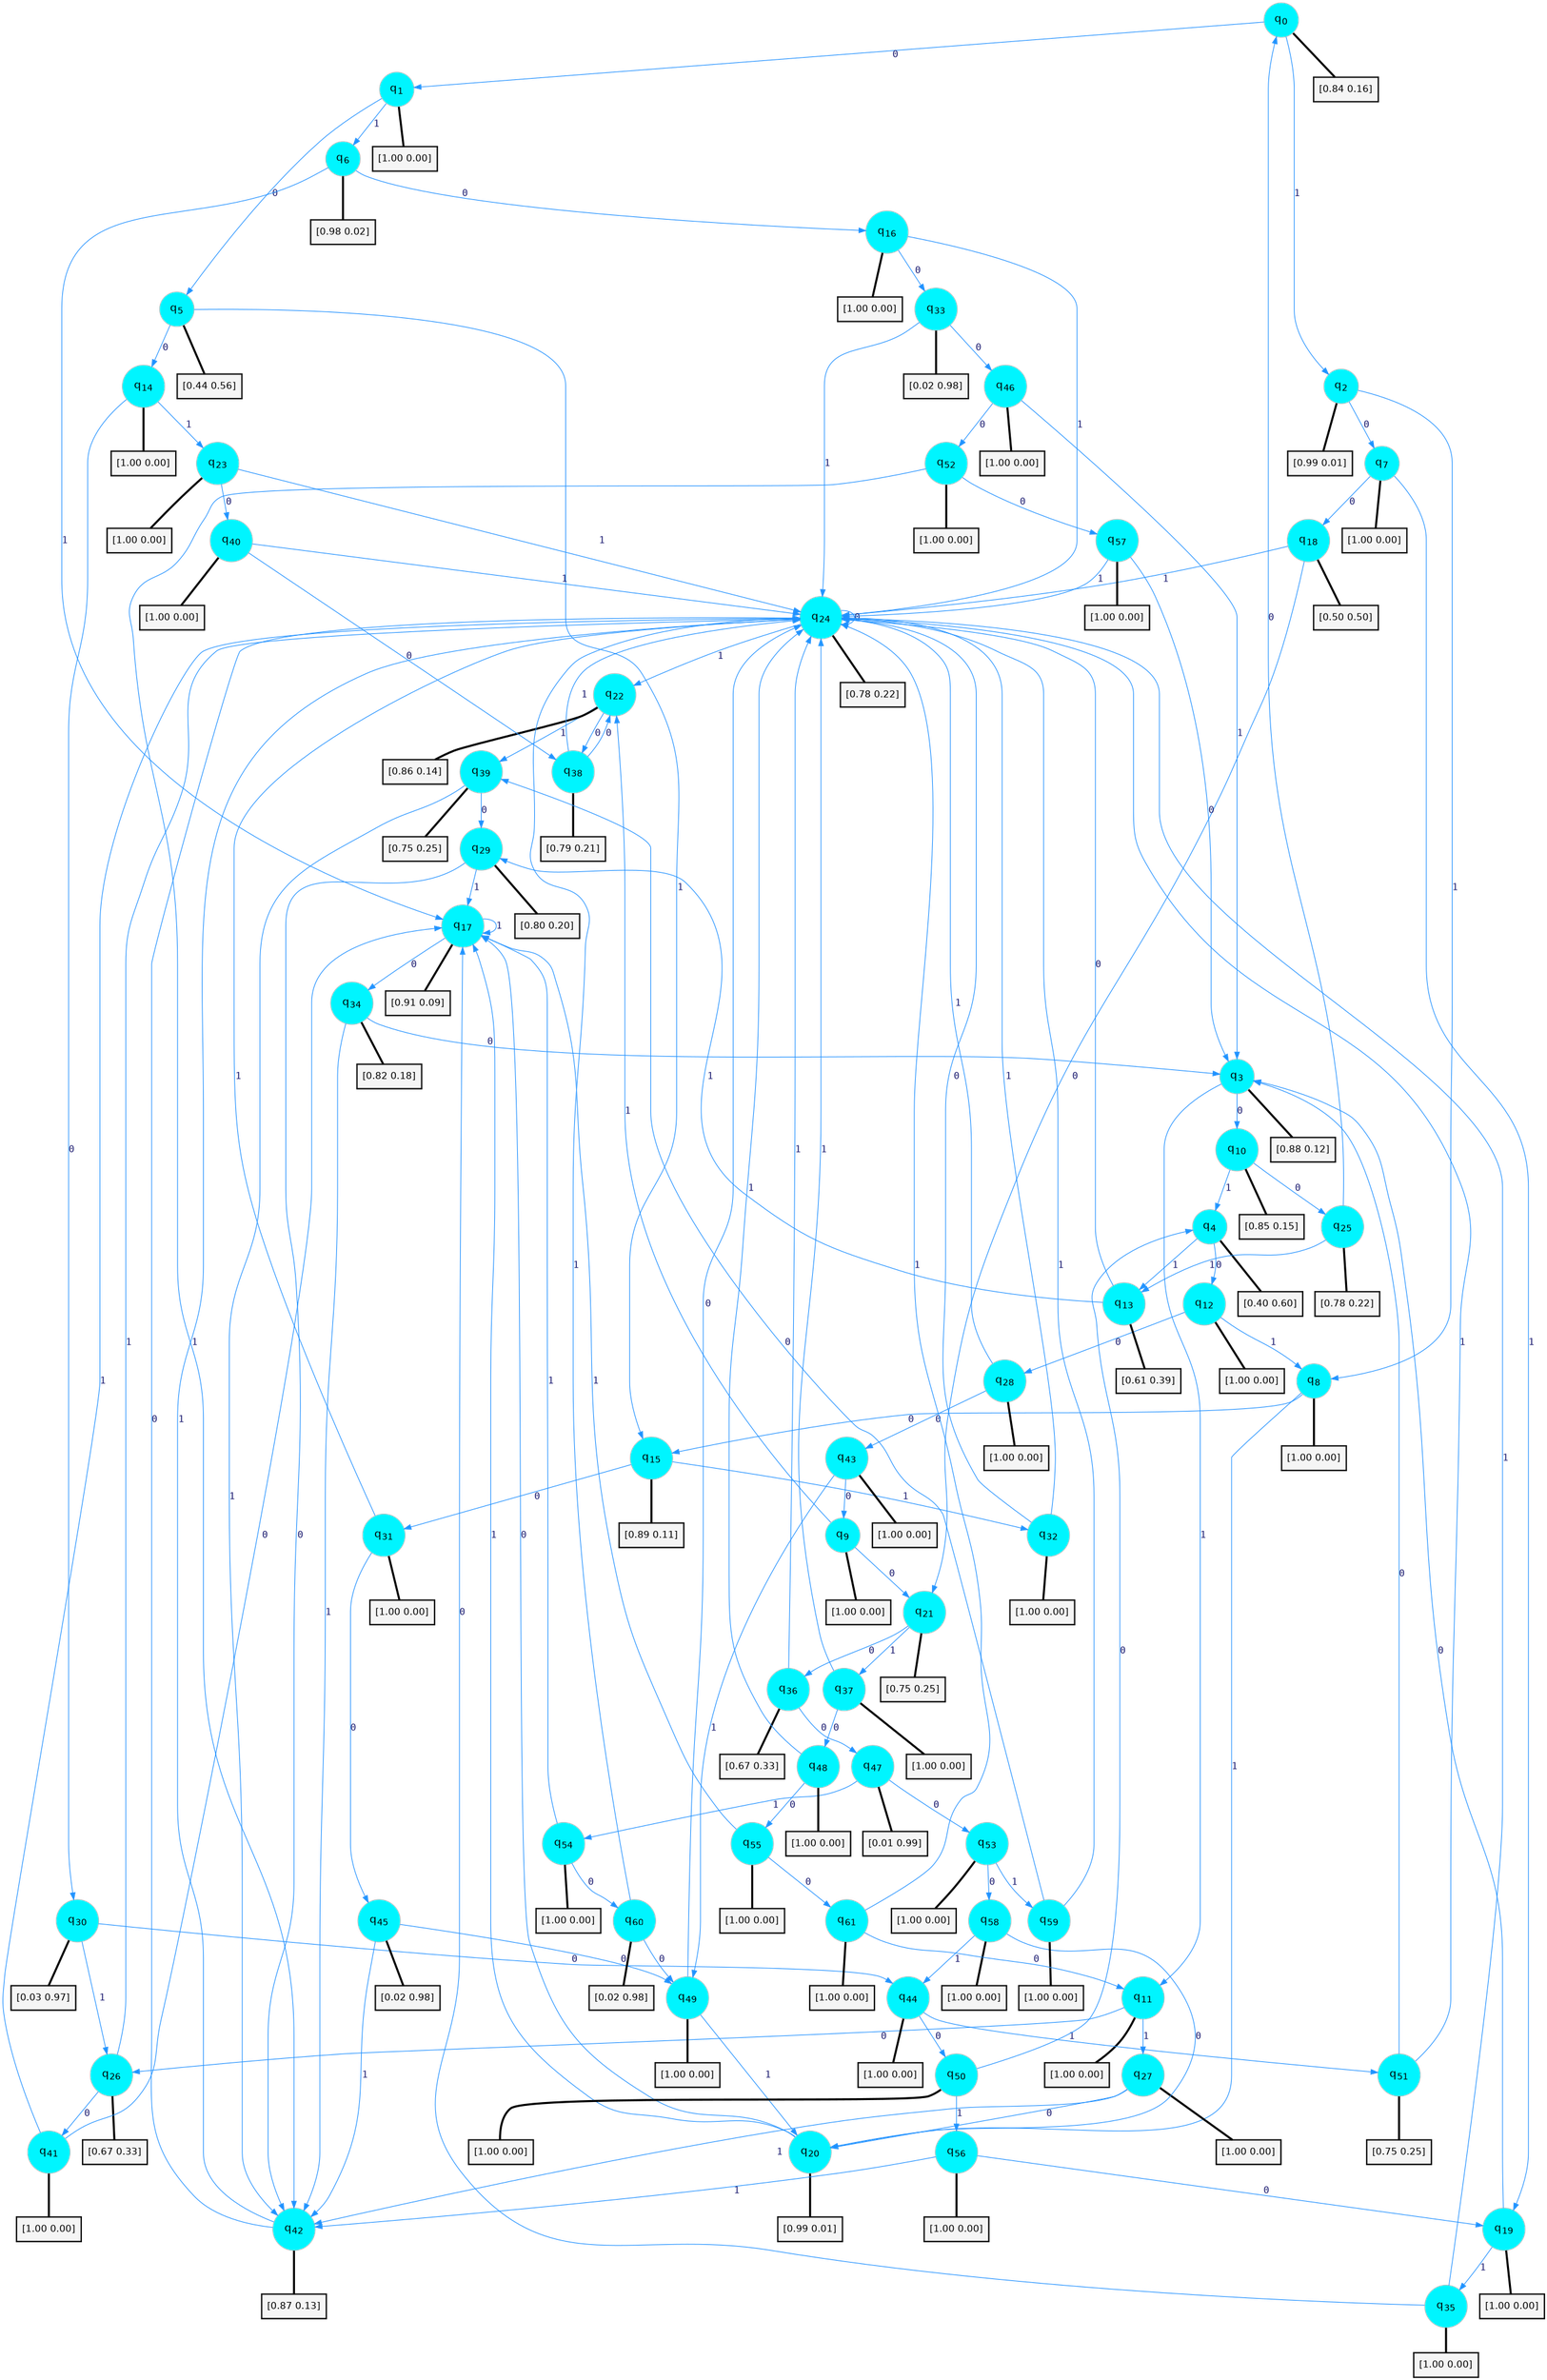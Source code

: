 digraph G {
graph [
bgcolor=transparent, dpi=300, rankdir=TD, size="40,25"];
node [
color=gray, fillcolor=turquoise1, fontcolor=black, fontname=Helvetica, fontsize=16, fontweight=bold, shape=circle, style=filled];
edge [
arrowsize=1, color=dodgerblue1, fontcolor=midnightblue, fontname=courier, fontweight=bold, penwidth=1, style=solid, weight=20];
0[label=<q<SUB>0</SUB>>];
1[label=<q<SUB>1</SUB>>];
2[label=<q<SUB>2</SUB>>];
3[label=<q<SUB>3</SUB>>];
4[label=<q<SUB>4</SUB>>];
5[label=<q<SUB>5</SUB>>];
6[label=<q<SUB>6</SUB>>];
7[label=<q<SUB>7</SUB>>];
8[label=<q<SUB>8</SUB>>];
9[label=<q<SUB>9</SUB>>];
10[label=<q<SUB>10</SUB>>];
11[label=<q<SUB>11</SUB>>];
12[label=<q<SUB>12</SUB>>];
13[label=<q<SUB>13</SUB>>];
14[label=<q<SUB>14</SUB>>];
15[label=<q<SUB>15</SUB>>];
16[label=<q<SUB>16</SUB>>];
17[label=<q<SUB>17</SUB>>];
18[label=<q<SUB>18</SUB>>];
19[label=<q<SUB>19</SUB>>];
20[label=<q<SUB>20</SUB>>];
21[label=<q<SUB>21</SUB>>];
22[label=<q<SUB>22</SUB>>];
23[label=<q<SUB>23</SUB>>];
24[label=<q<SUB>24</SUB>>];
25[label=<q<SUB>25</SUB>>];
26[label=<q<SUB>26</SUB>>];
27[label=<q<SUB>27</SUB>>];
28[label=<q<SUB>28</SUB>>];
29[label=<q<SUB>29</SUB>>];
30[label=<q<SUB>30</SUB>>];
31[label=<q<SUB>31</SUB>>];
32[label=<q<SUB>32</SUB>>];
33[label=<q<SUB>33</SUB>>];
34[label=<q<SUB>34</SUB>>];
35[label=<q<SUB>35</SUB>>];
36[label=<q<SUB>36</SUB>>];
37[label=<q<SUB>37</SUB>>];
38[label=<q<SUB>38</SUB>>];
39[label=<q<SUB>39</SUB>>];
40[label=<q<SUB>40</SUB>>];
41[label=<q<SUB>41</SUB>>];
42[label=<q<SUB>42</SUB>>];
43[label=<q<SUB>43</SUB>>];
44[label=<q<SUB>44</SUB>>];
45[label=<q<SUB>45</SUB>>];
46[label=<q<SUB>46</SUB>>];
47[label=<q<SUB>47</SUB>>];
48[label=<q<SUB>48</SUB>>];
49[label=<q<SUB>49</SUB>>];
50[label=<q<SUB>50</SUB>>];
51[label=<q<SUB>51</SUB>>];
52[label=<q<SUB>52</SUB>>];
53[label=<q<SUB>53</SUB>>];
54[label=<q<SUB>54</SUB>>];
55[label=<q<SUB>55</SUB>>];
56[label=<q<SUB>56</SUB>>];
57[label=<q<SUB>57</SUB>>];
58[label=<q<SUB>58</SUB>>];
59[label=<q<SUB>59</SUB>>];
60[label=<q<SUB>60</SUB>>];
61[label=<q<SUB>61</SUB>>];
62[label="[0.84 0.16]", shape=box,fontcolor=black, fontname=Helvetica, fontsize=14, penwidth=2, fillcolor=whitesmoke,color=black];
63[label="[1.00 0.00]", shape=box,fontcolor=black, fontname=Helvetica, fontsize=14, penwidth=2, fillcolor=whitesmoke,color=black];
64[label="[0.99 0.01]", shape=box,fontcolor=black, fontname=Helvetica, fontsize=14, penwidth=2, fillcolor=whitesmoke,color=black];
65[label="[0.88 0.12]", shape=box,fontcolor=black, fontname=Helvetica, fontsize=14, penwidth=2, fillcolor=whitesmoke,color=black];
66[label="[0.40 0.60]", shape=box,fontcolor=black, fontname=Helvetica, fontsize=14, penwidth=2, fillcolor=whitesmoke,color=black];
67[label="[0.44 0.56]", shape=box,fontcolor=black, fontname=Helvetica, fontsize=14, penwidth=2, fillcolor=whitesmoke,color=black];
68[label="[0.98 0.02]", shape=box,fontcolor=black, fontname=Helvetica, fontsize=14, penwidth=2, fillcolor=whitesmoke,color=black];
69[label="[1.00 0.00]", shape=box,fontcolor=black, fontname=Helvetica, fontsize=14, penwidth=2, fillcolor=whitesmoke,color=black];
70[label="[1.00 0.00]", shape=box,fontcolor=black, fontname=Helvetica, fontsize=14, penwidth=2, fillcolor=whitesmoke,color=black];
71[label="[1.00 0.00]", shape=box,fontcolor=black, fontname=Helvetica, fontsize=14, penwidth=2, fillcolor=whitesmoke,color=black];
72[label="[0.85 0.15]", shape=box,fontcolor=black, fontname=Helvetica, fontsize=14, penwidth=2, fillcolor=whitesmoke,color=black];
73[label="[1.00 0.00]", shape=box,fontcolor=black, fontname=Helvetica, fontsize=14, penwidth=2, fillcolor=whitesmoke,color=black];
74[label="[1.00 0.00]", shape=box,fontcolor=black, fontname=Helvetica, fontsize=14, penwidth=2, fillcolor=whitesmoke,color=black];
75[label="[0.61 0.39]", shape=box,fontcolor=black, fontname=Helvetica, fontsize=14, penwidth=2, fillcolor=whitesmoke,color=black];
76[label="[1.00 0.00]", shape=box,fontcolor=black, fontname=Helvetica, fontsize=14, penwidth=2, fillcolor=whitesmoke,color=black];
77[label="[0.89 0.11]", shape=box,fontcolor=black, fontname=Helvetica, fontsize=14, penwidth=2, fillcolor=whitesmoke,color=black];
78[label="[1.00 0.00]", shape=box,fontcolor=black, fontname=Helvetica, fontsize=14, penwidth=2, fillcolor=whitesmoke,color=black];
79[label="[0.91 0.09]", shape=box,fontcolor=black, fontname=Helvetica, fontsize=14, penwidth=2, fillcolor=whitesmoke,color=black];
80[label="[0.50 0.50]", shape=box,fontcolor=black, fontname=Helvetica, fontsize=14, penwidth=2, fillcolor=whitesmoke,color=black];
81[label="[1.00 0.00]", shape=box,fontcolor=black, fontname=Helvetica, fontsize=14, penwidth=2, fillcolor=whitesmoke,color=black];
82[label="[0.99 0.01]", shape=box,fontcolor=black, fontname=Helvetica, fontsize=14, penwidth=2, fillcolor=whitesmoke,color=black];
83[label="[0.75 0.25]", shape=box,fontcolor=black, fontname=Helvetica, fontsize=14, penwidth=2, fillcolor=whitesmoke,color=black];
84[label="[0.86 0.14]", shape=box,fontcolor=black, fontname=Helvetica, fontsize=14, penwidth=2, fillcolor=whitesmoke,color=black];
85[label="[1.00 0.00]", shape=box,fontcolor=black, fontname=Helvetica, fontsize=14, penwidth=2, fillcolor=whitesmoke,color=black];
86[label="[0.78 0.22]", shape=box,fontcolor=black, fontname=Helvetica, fontsize=14, penwidth=2, fillcolor=whitesmoke,color=black];
87[label="[0.78 0.22]", shape=box,fontcolor=black, fontname=Helvetica, fontsize=14, penwidth=2, fillcolor=whitesmoke,color=black];
88[label="[0.67 0.33]", shape=box,fontcolor=black, fontname=Helvetica, fontsize=14, penwidth=2, fillcolor=whitesmoke,color=black];
89[label="[1.00 0.00]", shape=box,fontcolor=black, fontname=Helvetica, fontsize=14, penwidth=2, fillcolor=whitesmoke,color=black];
90[label="[1.00 0.00]", shape=box,fontcolor=black, fontname=Helvetica, fontsize=14, penwidth=2, fillcolor=whitesmoke,color=black];
91[label="[0.80 0.20]", shape=box,fontcolor=black, fontname=Helvetica, fontsize=14, penwidth=2, fillcolor=whitesmoke,color=black];
92[label="[0.03 0.97]", shape=box,fontcolor=black, fontname=Helvetica, fontsize=14, penwidth=2, fillcolor=whitesmoke,color=black];
93[label="[1.00 0.00]", shape=box,fontcolor=black, fontname=Helvetica, fontsize=14, penwidth=2, fillcolor=whitesmoke,color=black];
94[label="[1.00 0.00]", shape=box,fontcolor=black, fontname=Helvetica, fontsize=14, penwidth=2, fillcolor=whitesmoke,color=black];
95[label="[0.02 0.98]", shape=box,fontcolor=black, fontname=Helvetica, fontsize=14, penwidth=2, fillcolor=whitesmoke,color=black];
96[label="[0.82 0.18]", shape=box,fontcolor=black, fontname=Helvetica, fontsize=14, penwidth=2, fillcolor=whitesmoke,color=black];
97[label="[1.00 0.00]", shape=box,fontcolor=black, fontname=Helvetica, fontsize=14, penwidth=2, fillcolor=whitesmoke,color=black];
98[label="[0.67 0.33]", shape=box,fontcolor=black, fontname=Helvetica, fontsize=14, penwidth=2, fillcolor=whitesmoke,color=black];
99[label="[1.00 0.00]", shape=box,fontcolor=black, fontname=Helvetica, fontsize=14, penwidth=2, fillcolor=whitesmoke,color=black];
100[label="[0.79 0.21]", shape=box,fontcolor=black, fontname=Helvetica, fontsize=14, penwidth=2, fillcolor=whitesmoke,color=black];
101[label="[0.75 0.25]", shape=box,fontcolor=black, fontname=Helvetica, fontsize=14, penwidth=2, fillcolor=whitesmoke,color=black];
102[label="[1.00 0.00]", shape=box,fontcolor=black, fontname=Helvetica, fontsize=14, penwidth=2, fillcolor=whitesmoke,color=black];
103[label="[1.00 0.00]", shape=box,fontcolor=black, fontname=Helvetica, fontsize=14, penwidth=2, fillcolor=whitesmoke,color=black];
104[label="[0.87 0.13]", shape=box,fontcolor=black, fontname=Helvetica, fontsize=14, penwidth=2, fillcolor=whitesmoke,color=black];
105[label="[1.00 0.00]", shape=box,fontcolor=black, fontname=Helvetica, fontsize=14, penwidth=2, fillcolor=whitesmoke,color=black];
106[label="[1.00 0.00]", shape=box,fontcolor=black, fontname=Helvetica, fontsize=14, penwidth=2, fillcolor=whitesmoke,color=black];
107[label="[0.02 0.98]", shape=box,fontcolor=black, fontname=Helvetica, fontsize=14, penwidth=2, fillcolor=whitesmoke,color=black];
108[label="[1.00 0.00]", shape=box,fontcolor=black, fontname=Helvetica, fontsize=14, penwidth=2, fillcolor=whitesmoke,color=black];
109[label="[0.01 0.99]", shape=box,fontcolor=black, fontname=Helvetica, fontsize=14, penwidth=2, fillcolor=whitesmoke,color=black];
110[label="[1.00 0.00]", shape=box,fontcolor=black, fontname=Helvetica, fontsize=14, penwidth=2, fillcolor=whitesmoke,color=black];
111[label="[1.00 0.00]", shape=box,fontcolor=black, fontname=Helvetica, fontsize=14, penwidth=2, fillcolor=whitesmoke,color=black];
112[label="[1.00 0.00]", shape=box,fontcolor=black, fontname=Helvetica, fontsize=14, penwidth=2, fillcolor=whitesmoke,color=black];
113[label="[0.75 0.25]", shape=box,fontcolor=black, fontname=Helvetica, fontsize=14, penwidth=2, fillcolor=whitesmoke,color=black];
114[label="[1.00 0.00]", shape=box,fontcolor=black, fontname=Helvetica, fontsize=14, penwidth=2, fillcolor=whitesmoke,color=black];
115[label="[1.00 0.00]", shape=box,fontcolor=black, fontname=Helvetica, fontsize=14, penwidth=2, fillcolor=whitesmoke,color=black];
116[label="[1.00 0.00]", shape=box,fontcolor=black, fontname=Helvetica, fontsize=14, penwidth=2, fillcolor=whitesmoke,color=black];
117[label="[1.00 0.00]", shape=box,fontcolor=black, fontname=Helvetica, fontsize=14, penwidth=2, fillcolor=whitesmoke,color=black];
118[label="[1.00 0.00]", shape=box,fontcolor=black, fontname=Helvetica, fontsize=14, penwidth=2, fillcolor=whitesmoke,color=black];
119[label="[1.00 0.00]", shape=box,fontcolor=black, fontname=Helvetica, fontsize=14, penwidth=2, fillcolor=whitesmoke,color=black];
120[label="[1.00 0.00]", shape=box,fontcolor=black, fontname=Helvetica, fontsize=14, penwidth=2, fillcolor=whitesmoke,color=black];
121[label="[1.00 0.00]", shape=box,fontcolor=black, fontname=Helvetica, fontsize=14, penwidth=2, fillcolor=whitesmoke,color=black];
122[label="[0.02 0.98]", shape=box,fontcolor=black, fontname=Helvetica, fontsize=14, penwidth=2, fillcolor=whitesmoke,color=black];
123[label="[1.00 0.00]", shape=box,fontcolor=black, fontname=Helvetica, fontsize=14, penwidth=2, fillcolor=whitesmoke,color=black];
0->1 [label=0];
0->2 [label=1];
0->62 [arrowhead=none, penwidth=3,color=black];
1->5 [label=0];
1->6 [label=1];
1->63 [arrowhead=none, penwidth=3,color=black];
2->7 [label=0];
2->8 [label=1];
2->64 [arrowhead=none, penwidth=3,color=black];
3->10 [label=0];
3->11 [label=1];
3->65 [arrowhead=none, penwidth=3,color=black];
4->12 [label=0];
4->13 [label=1];
4->66 [arrowhead=none, penwidth=3,color=black];
5->14 [label=0];
5->15 [label=1];
5->67 [arrowhead=none, penwidth=3,color=black];
6->16 [label=0];
6->17 [label=1];
6->68 [arrowhead=none, penwidth=3,color=black];
7->18 [label=0];
7->19 [label=1];
7->69 [arrowhead=none, penwidth=3,color=black];
8->15 [label=0];
8->20 [label=1];
8->70 [arrowhead=none, penwidth=3,color=black];
9->21 [label=0];
9->22 [label=1];
9->71 [arrowhead=none, penwidth=3,color=black];
10->25 [label=0];
10->4 [label=1];
10->72 [arrowhead=none, penwidth=3,color=black];
11->26 [label=0];
11->27 [label=1];
11->73 [arrowhead=none, penwidth=3,color=black];
12->28 [label=0];
12->8 [label=1];
12->74 [arrowhead=none, penwidth=3,color=black];
13->24 [label=0];
13->29 [label=1];
13->75 [arrowhead=none, penwidth=3,color=black];
14->30 [label=0];
14->23 [label=1];
14->76 [arrowhead=none, penwidth=3,color=black];
15->31 [label=0];
15->32 [label=1];
15->77 [arrowhead=none, penwidth=3,color=black];
16->33 [label=0];
16->24 [label=1];
16->78 [arrowhead=none, penwidth=3,color=black];
17->34 [label=0];
17->17 [label=1];
17->79 [arrowhead=none, penwidth=3,color=black];
18->21 [label=0];
18->24 [label=1];
18->80 [arrowhead=none, penwidth=3,color=black];
19->3 [label=0];
19->35 [label=1];
19->81 [arrowhead=none, penwidth=3,color=black];
20->17 [label=0];
20->17 [label=1];
20->82 [arrowhead=none, penwidth=3,color=black];
21->36 [label=0];
21->37 [label=1];
21->83 [arrowhead=none, penwidth=3,color=black];
22->38 [label=0];
22->39 [label=1];
22->84 [arrowhead=none, penwidth=3,color=black];
23->40 [label=0];
23->24 [label=1];
23->85 [arrowhead=none, penwidth=3,color=black];
24->24 [label=0];
24->22 [label=1];
24->86 [arrowhead=none, penwidth=3,color=black];
25->0 [label=0];
25->13 [label=1];
25->87 [arrowhead=none, penwidth=3,color=black];
26->41 [label=0];
26->24 [label=1];
26->88 [arrowhead=none, penwidth=3,color=black];
27->20 [label=0];
27->42 [label=1];
27->89 [arrowhead=none, penwidth=3,color=black];
28->43 [label=0];
28->24 [label=1];
28->90 [arrowhead=none, penwidth=3,color=black];
29->42 [label=0];
29->17 [label=1];
29->91 [arrowhead=none, penwidth=3,color=black];
30->44 [label=0];
30->26 [label=1];
30->92 [arrowhead=none, penwidth=3,color=black];
31->45 [label=0];
31->24 [label=1];
31->93 [arrowhead=none, penwidth=3,color=black];
32->24 [label=0];
32->24 [label=1];
32->94 [arrowhead=none, penwidth=3,color=black];
33->46 [label=0];
33->24 [label=1];
33->95 [arrowhead=none, penwidth=3,color=black];
34->3 [label=0];
34->42 [label=1];
34->96 [arrowhead=none, penwidth=3,color=black];
35->17 [label=0];
35->24 [label=1];
35->97 [arrowhead=none, penwidth=3,color=black];
36->47 [label=0];
36->24 [label=1];
36->98 [arrowhead=none, penwidth=3,color=black];
37->48 [label=0];
37->24 [label=1];
37->99 [arrowhead=none, penwidth=3,color=black];
38->22 [label=0];
38->24 [label=1];
38->100 [arrowhead=none, penwidth=3,color=black];
39->29 [label=0];
39->42 [label=1];
39->101 [arrowhead=none, penwidth=3,color=black];
40->38 [label=0];
40->24 [label=1];
40->102 [arrowhead=none, penwidth=3,color=black];
41->17 [label=0];
41->24 [label=1];
41->103 [arrowhead=none, penwidth=3,color=black];
42->24 [label=0];
42->24 [label=1];
42->104 [arrowhead=none, penwidth=3,color=black];
43->9 [label=0];
43->49 [label=1];
43->105 [arrowhead=none, penwidth=3,color=black];
44->50 [label=0];
44->51 [label=1];
44->106 [arrowhead=none, penwidth=3,color=black];
45->49 [label=0];
45->42 [label=1];
45->107 [arrowhead=none, penwidth=3,color=black];
46->52 [label=0];
46->3 [label=1];
46->108 [arrowhead=none, penwidth=3,color=black];
47->53 [label=0];
47->54 [label=1];
47->109 [arrowhead=none, penwidth=3,color=black];
48->55 [label=0];
48->24 [label=1];
48->110 [arrowhead=none, penwidth=3,color=black];
49->24 [label=0];
49->20 [label=1];
49->111 [arrowhead=none, penwidth=3,color=black];
50->4 [label=0];
50->56 [label=1];
50->112 [arrowhead=none, penwidth=3,color=black];
51->3 [label=0];
51->24 [label=1];
51->113 [arrowhead=none, penwidth=3,color=black];
52->57 [label=0];
52->42 [label=1];
52->114 [arrowhead=none, penwidth=3,color=black];
53->58 [label=0];
53->59 [label=1];
53->115 [arrowhead=none, penwidth=3,color=black];
54->60 [label=0];
54->17 [label=1];
54->116 [arrowhead=none, penwidth=3,color=black];
55->61 [label=0];
55->17 [label=1];
55->117 [arrowhead=none, penwidth=3,color=black];
56->19 [label=0];
56->42 [label=1];
56->118 [arrowhead=none, penwidth=3,color=black];
57->3 [label=0];
57->24 [label=1];
57->119 [arrowhead=none, penwidth=3,color=black];
58->20 [label=0];
58->44 [label=1];
58->120 [arrowhead=none, penwidth=3,color=black];
59->39 [label=0];
59->24 [label=1];
59->121 [arrowhead=none, penwidth=3,color=black];
60->49 [label=0];
60->24 [label=1];
60->122 [arrowhead=none, penwidth=3,color=black];
61->11 [label=0];
61->24 [label=1];
61->123 [arrowhead=none, penwidth=3,color=black];
}
